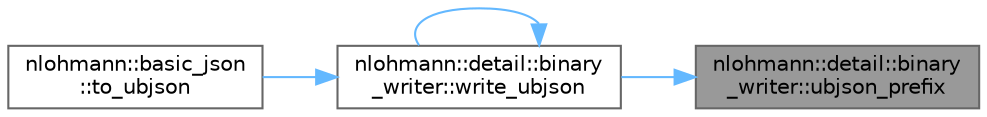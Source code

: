 digraph "nlohmann::detail::binary_writer::ubjson_prefix"
{
 // LATEX_PDF_SIZE
  bgcolor="transparent";
  edge [fontname=Helvetica,fontsize=10,labelfontname=Helvetica,labelfontsize=10];
  node [fontname=Helvetica,fontsize=10,shape=box,height=0.2,width=0.4];
  rankdir="RL";
  Node1 [label="nlohmann::detail::binary\l_writer::ubjson_prefix",height=0.2,width=0.4,color="gray40", fillcolor="grey60", style="filled", fontcolor="black",tooltip="determine the type prefix of container values"];
  Node1 -> Node2 [dir="back",color="steelblue1",style="solid"];
  Node2 [label="nlohmann::detail::binary\l_writer::write_ubjson",height=0.2,width=0.4,color="grey40", fillcolor="white", style="filled",URL="$a02039.html#a0f6c65053d859269f88eb4ebb0cd7060",tooltip=" "];
  Node2 -> Node3 [dir="back",color="steelblue1",style="solid"];
  Node3 [label="nlohmann::basic_json\l::to_ubjson",height=0.2,width=0.4,color="grey40", fillcolor="white", style="filled",URL="$a01659.html#a19dad92c4fe9e6a289a93195e1230e97",tooltip=" "];
  Node2 -> Node2 [dir="back",color="steelblue1",style="solid"];
}
